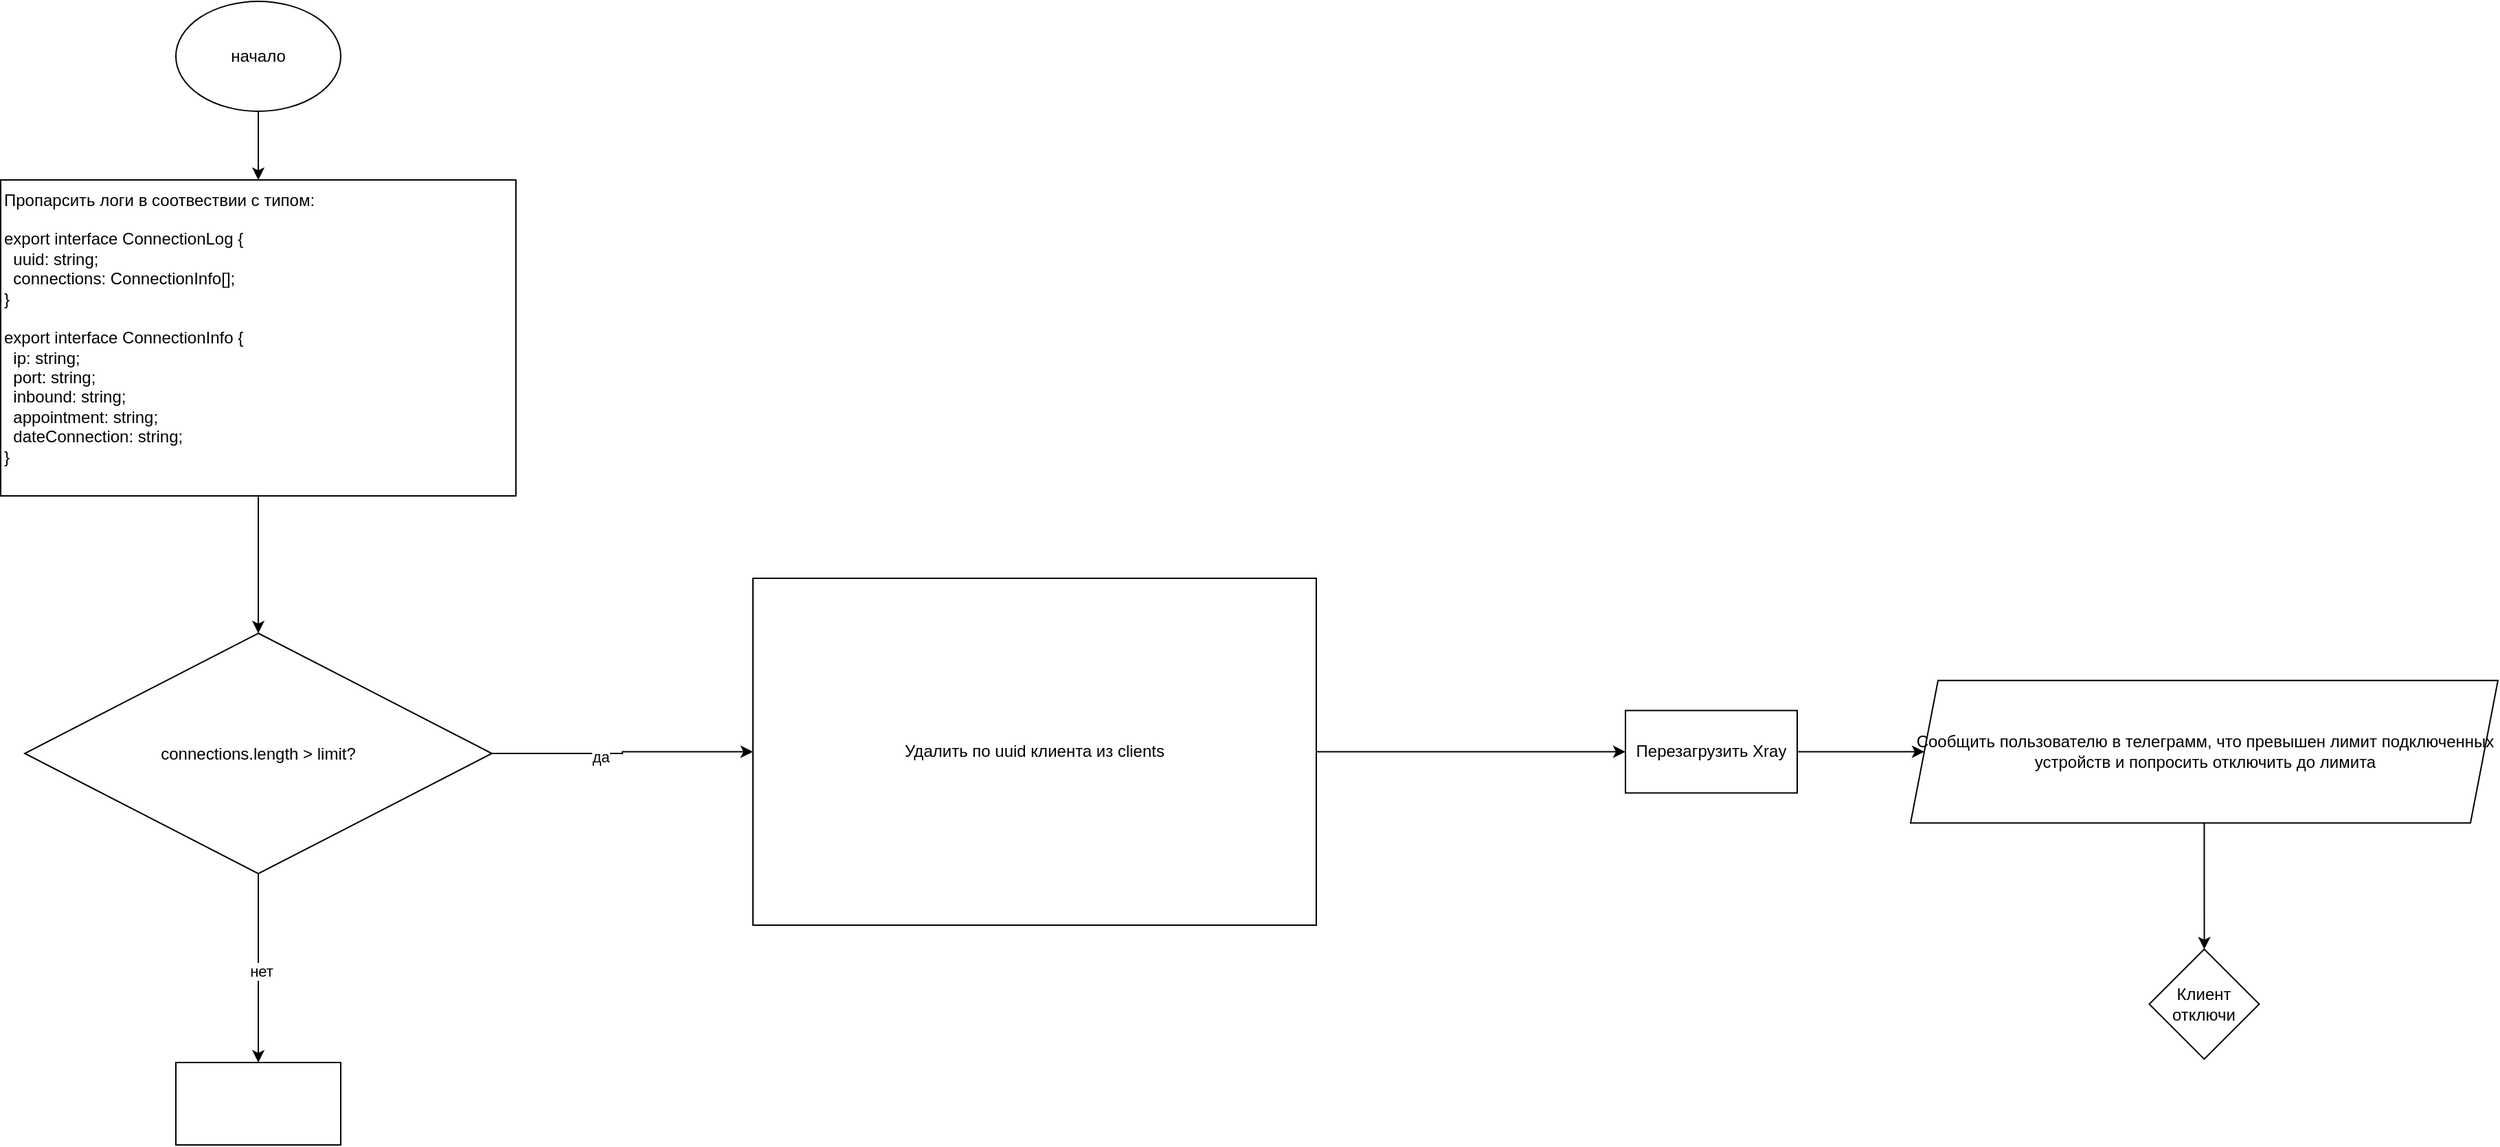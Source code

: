 <mxfile version="26.1.1">
  <diagram name="Page-1" id="M_tylob18ua0-KjRqnd7">
    <mxGraphModel dx="1103" dy="686" grid="1" gridSize="10" guides="1" tooltips="1" connect="1" arrows="1" fold="1" page="1" pageScale="1" pageWidth="827" pageHeight="1169" math="0" shadow="0">
      <root>
        <mxCell id="0" />
        <mxCell id="1" parent="0" />
        <mxCell id="O2lzYGiAKLzB1u1bFbCT-7" value="" style="edgeStyle=orthogonalEdgeStyle;rounded=0;orthogonalLoop=1;jettySize=auto;html=1;" edge="1" parent="1" source="O2lzYGiAKLzB1u1bFbCT-1" target="O2lzYGiAKLzB1u1bFbCT-6">
          <mxGeometry relative="1" as="geometry" />
        </mxCell>
        <mxCell id="O2lzYGiAKLzB1u1bFbCT-1" value="&lt;div&gt;начало&lt;/div&gt;" style="ellipse;whiteSpace=wrap;html=1;" vertex="1" parent="1">
          <mxGeometry x="280" y="120" width="120" height="80" as="geometry" />
        </mxCell>
        <mxCell id="O2lzYGiAKLzB1u1bFbCT-11" value="" style="edgeStyle=orthogonalEdgeStyle;rounded=0;orthogonalLoop=1;jettySize=auto;html=1;" edge="1" parent="1" source="O2lzYGiAKLzB1u1bFbCT-6" target="O2lzYGiAKLzB1u1bFbCT-10">
          <mxGeometry relative="1" as="geometry" />
        </mxCell>
        <mxCell id="O2lzYGiAKLzB1u1bFbCT-6" value="&lt;div style=&quot;&quot;&gt;&lt;span style=&quot;background-color: transparent; color: light-dark(rgb(0, 0, 0), rgb(255, 255, 255));&quot;&gt;Пропарсить логи в соотвествии с типом:&lt;/span&gt;&lt;/div&gt;&lt;div style=&quot;&quot;&gt;&lt;span style=&quot;background-color: transparent; color: light-dark(rgb(0, 0, 0), rgb(255, 255, 255));&quot;&gt;&amp;nbsp;&lt;/span&gt;&lt;/div&gt;&lt;div&gt;&lt;div style=&quot;&quot;&gt;&lt;div&gt;export interface ConnectionLog {&lt;/div&gt;&lt;div&gt;&amp;nbsp; uuid: string;&lt;/div&gt;&lt;div&gt;&amp;nbsp; connections: ConnectionInfo[];&lt;/div&gt;&lt;div&gt;}&lt;/div&gt;&lt;div&gt;&lt;br&gt;&lt;/div&gt;&lt;div&gt;export interface ConnectionInfo {&lt;/div&gt;&lt;div&gt;&amp;nbsp; ip: string;&lt;/div&gt;&lt;div&gt;&amp;nbsp; port: string;&lt;/div&gt;&lt;div&gt;&amp;nbsp; inbound: string;&lt;/div&gt;&lt;div&gt;&amp;nbsp; appointment: string;&lt;/div&gt;&lt;div&gt;&amp;nbsp; dateConnection: string;&lt;/div&gt;&lt;div&gt;}&lt;/div&gt;&lt;div&gt;&lt;br&gt;&lt;/div&gt;&lt;/div&gt;&lt;/div&gt;" style="whiteSpace=wrap;html=1;align=left;" vertex="1" parent="1">
          <mxGeometry x="152.5" y="250" width="375" height="230" as="geometry" />
        </mxCell>
        <mxCell id="O2lzYGiAKLzB1u1bFbCT-13" value="" style="edgeStyle=orthogonalEdgeStyle;rounded=0;orthogonalLoop=1;jettySize=auto;html=1;" edge="1" parent="1" source="O2lzYGiAKLzB1u1bFbCT-10" target="O2lzYGiAKLzB1u1bFbCT-12">
          <mxGeometry relative="1" as="geometry" />
        </mxCell>
        <mxCell id="O2lzYGiAKLzB1u1bFbCT-16" value="да" style="edgeLabel;html=1;align=center;verticalAlign=middle;resizable=0;points=[];" vertex="1" connectable="0" parent="O2lzYGiAKLzB1u1bFbCT-13">
          <mxGeometry x="-0.164" y="-2" relative="1" as="geometry">
            <mxPoint x="-1" as="offset" />
          </mxGeometry>
        </mxCell>
        <mxCell id="O2lzYGiAKLzB1u1bFbCT-15" value="" style="edgeStyle=orthogonalEdgeStyle;rounded=0;orthogonalLoop=1;jettySize=auto;html=1;" edge="1" parent="1" source="O2lzYGiAKLzB1u1bFbCT-10" target="O2lzYGiAKLzB1u1bFbCT-14">
          <mxGeometry relative="1" as="geometry" />
        </mxCell>
        <mxCell id="O2lzYGiAKLzB1u1bFbCT-17" value="нет" style="edgeLabel;html=1;align=center;verticalAlign=middle;resizable=0;points=[];" vertex="1" connectable="0" parent="O2lzYGiAKLzB1u1bFbCT-15">
          <mxGeometry x="0.034" y="2" relative="1" as="geometry">
            <mxPoint as="offset" />
          </mxGeometry>
        </mxCell>
        <mxCell id="O2lzYGiAKLzB1u1bFbCT-10" value="&lt;span style=&quot;text-align: left;&quot;&gt;connections.length &amp;gt; limit?&lt;/span&gt;" style="rhombus;whiteSpace=wrap;html=1;align=center;" vertex="1" parent="1">
          <mxGeometry x="170" y="580" width="340" height="175" as="geometry" />
        </mxCell>
        <mxCell id="O2lzYGiAKLzB1u1bFbCT-19" value="" style="edgeStyle=orthogonalEdgeStyle;rounded=0;orthogonalLoop=1;jettySize=auto;html=1;" edge="1" parent="1" source="O2lzYGiAKLzB1u1bFbCT-12" target="O2lzYGiAKLzB1u1bFbCT-18">
          <mxGeometry relative="1" as="geometry" />
        </mxCell>
        <mxCell id="O2lzYGiAKLzB1u1bFbCT-12" value="Удалить по uuid клиента из clients" style="whiteSpace=wrap;html=1;" vertex="1" parent="1">
          <mxGeometry x="700" y="540" width="410" height="252.5" as="geometry" />
        </mxCell>
        <mxCell id="O2lzYGiAKLzB1u1bFbCT-14" value="" style="whiteSpace=wrap;html=1;" vertex="1" parent="1">
          <mxGeometry x="280" y="892.5" width="120" height="60" as="geometry" />
        </mxCell>
        <mxCell id="O2lzYGiAKLzB1u1bFbCT-23" value="" style="edgeStyle=orthogonalEdgeStyle;rounded=0;orthogonalLoop=1;jettySize=auto;html=1;" edge="1" parent="1" source="O2lzYGiAKLzB1u1bFbCT-18" target="O2lzYGiAKLzB1u1bFbCT-22">
          <mxGeometry relative="1" as="geometry" />
        </mxCell>
        <mxCell id="O2lzYGiAKLzB1u1bFbCT-18" value="Перезагрузить Xray" style="whiteSpace=wrap;html=1;" vertex="1" parent="1">
          <mxGeometry x="1335" y="636.25" width="125" height="60" as="geometry" />
        </mxCell>
        <mxCell id="O2lzYGiAKLzB1u1bFbCT-25" value="" style="edgeStyle=orthogonalEdgeStyle;rounded=0;orthogonalLoop=1;jettySize=auto;html=1;" edge="1" parent="1" source="O2lzYGiAKLzB1u1bFbCT-22" target="O2lzYGiAKLzB1u1bFbCT-24">
          <mxGeometry relative="1" as="geometry" />
        </mxCell>
        <mxCell id="O2lzYGiAKLzB1u1bFbCT-22" value="Сообщить пользователю в телеграмм, что превышен лимит подключенных устройств и попросить отключить до лимита" style="shape=parallelogram;perimeter=parallelogramPerimeter;whiteSpace=wrap;html=1;fixedSize=1;" vertex="1" parent="1">
          <mxGeometry x="1542.5" y="614.38" width="427.5" height="103.75" as="geometry" />
        </mxCell>
        <mxCell id="O2lzYGiAKLzB1u1bFbCT-24" value="Клиент отключи" style="rhombus;whiteSpace=wrap;html=1;" vertex="1" parent="1">
          <mxGeometry x="1716.25" y="810.005" width="80" height="80" as="geometry" />
        </mxCell>
      </root>
    </mxGraphModel>
  </diagram>
</mxfile>
